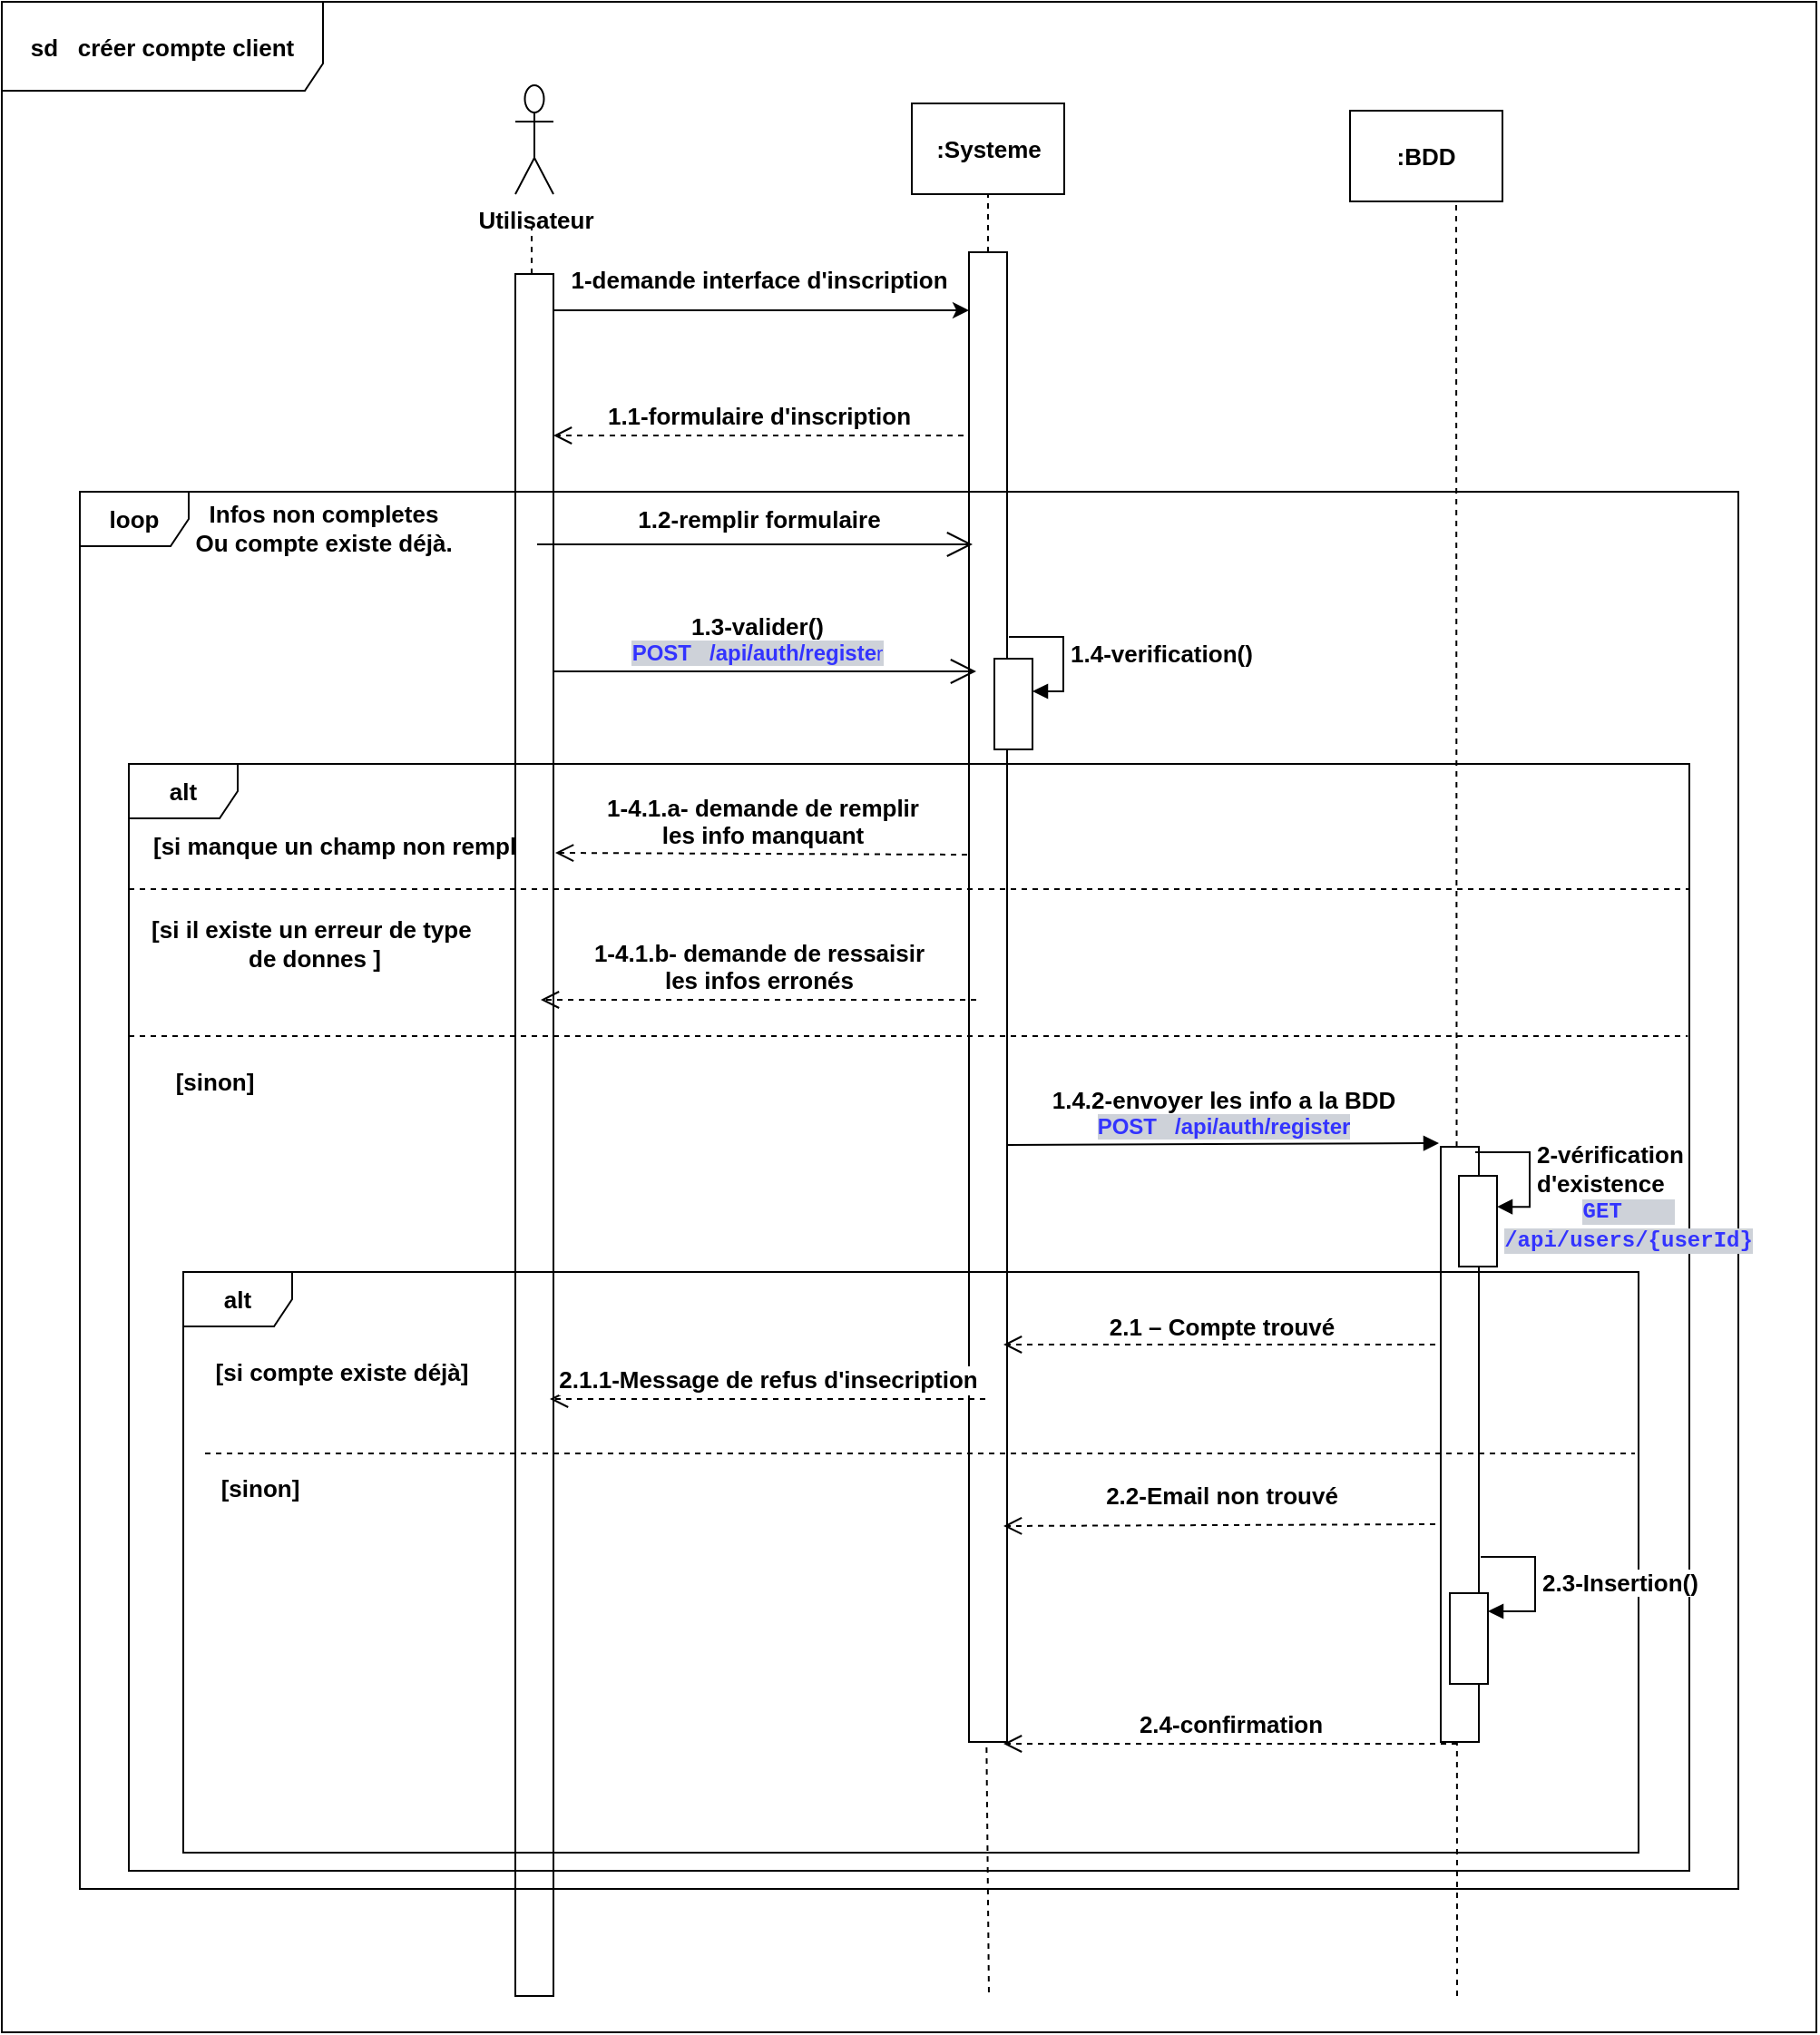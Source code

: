 <mxfile version="27.0.6">
  <diagram name="Page-1" id="2YBvvXClWsGukQMizWep">
    <mxGraphModel grid="1" page="1" gridSize="10" guides="1" tooltips="1" connect="1" arrows="1" fold="1" pageScale="1" pageWidth="850" pageHeight="1100" background="none" math="0" shadow="0">
      <root>
        <mxCell id="0" />
        <mxCell id="1" parent="0" />
        <mxCell id="Q1iTMB-8ikCz2ae4GP8V-36" value="" style="endArrow=none;dashed=1;html=1;rounded=0;fontStyle=1;fontSize=13;" edge="1" parent="1">
          <mxGeometry width="50" height="50" relative="1" as="geometry">
            <mxPoint x="-328" y="3111" as="sourcePoint" />
            <mxPoint x="-326" y="3320" as="targetPoint" />
          </mxGeometry>
        </mxCell>
        <mxCell id="Q1iTMB-8ikCz2ae4GP8V-37" value="" style="html=1;points=[[0,0,0,0,5],[0,1,0,0,-5],[1,0,0,0,5],[1,1,0,0,-5]];perimeter=orthogonalPerimeter;outlineConnect=0;targetShapes=umlLifeline;portConstraint=eastwest;newEdgeStyle={&quot;curved&quot;:0,&quot;rounded&quot;:0};fontStyle=1;fontSize=13;" vertex="1" parent="1">
          <mxGeometry x="-337" y="2359" width="21" height="821" as="geometry" />
        </mxCell>
        <mxCell id="Q1iTMB-8ikCz2ae4GP8V-56" value="" style="endArrow=none;dashed=1;html=1;rounded=0;fontStyle=1;fontSize=13;" edge="1" parent="1" source="Q1iTMB-8ikCz2ae4GP8V-28">
          <mxGeometry width="50" height="50" relative="1" as="geometry">
            <mxPoint x="-578" y="3330" as="sourcePoint" />
            <mxPoint x="-578" y="2345" as="targetPoint" />
          </mxGeometry>
        </mxCell>
        <mxCell id="Q1iTMB-8ikCz2ae4GP8V-1" value="Utilisateur" style="shape=umlActor;verticalLabelPosition=bottom;verticalAlign=top;html=1;outlineConnect=0;fontStyle=1;fontSize=13;" vertex="1" parent="1">
          <mxGeometry x="-587" y="2267" width="21" height="60" as="geometry" />
        </mxCell>
        <mxCell id="Q1iTMB-8ikCz2ae4GP8V-2" value=":Systeme" style="html=1;whiteSpace=wrap;fontStyle=1;fontSize=13;" vertex="1" parent="1">
          <mxGeometry x="-368.5" y="2277" width="84" height="50" as="geometry" />
        </mxCell>
        <mxCell id="Q1iTMB-8ikCz2ae4GP8V-3" value=":BDD" style="html=1;whiteSpace=wrap;fontStyle=1;fontSize=13;" vertex="1" parent="1">
          <mxGeometry x="-127" y="2281" width="84" height="50" as="geometry" />
        </mxCell>
        <mxCell id="Q1iTMB-8ikCz2ae4GP8V-4" value="" style="endArrow=none;dashed=1;html=1;rounded=0;entryX=0.5;entryY=1;entryDx=0;entryDy=0;fontStyle=1;fontSize=13;" edge="1" parent="1" source="Q1iTMB-8ikCz2ae4GP8V-37" target="Q1iTMB-8ikCz2ae4GP8V-2">
          <mxGeometry width="50" height="50" relative="1" as="geometry">
            <mxPoint x="-328" y="3561" as="sourcePoint" />
            <mxPoint x="-333" y="2332.333" as="targetPoint" />
          </mxGeometry>
        </mxCell>
        <mxCell id="Q1iTMB-8ikCz2ae4GP8V-5" value="" style="endArrow=none;dashed=1;html=1;rounded=0;entryX=0.5;entryY=1;entryDx=0;entryDy=0;fontStyle=1;fontSize=13;" edge="1" parent="1">
          <mxGeometry width="50" height="50" relative="1" as="geometry">
            <mxPoint x="-68" y="3320" as="sourcePoint" />
            <mxPoint x="-68.5" y="2331" as="targetPoint" />
          </mxGeometry>
        </mxCell>
        <mxCell id="Q1iTMB-8ikCz2ae4GP8V-6" value="" style="endArrow=classic;html=1;rounded=0;fontStyle=1;fontSize=13;" edge="1" parent="1" target="Q1iTMB-8ikCz2ae4GP8V-37">
          <mxGeometry width="50" height="50" relative="1" as="geometry">
            <mxPoint x="-573" y="2391" as="sourcePoint" />
            <mxPoint x="-433" y="2391" as="targetPoint" />
          </mxGeometry>
        </mxCell>
        <mxCell id="Q1iTMB-8ikCz2ae4GP8V-7" value="1-demande interface d&#39;inscription" style="text;html=1;align=center;verticalAlign=middle;resizable=0;points=[];autosize=1;strokeColor=none;fillColor=none;fontStyle=1;fontSize=13;" vertex="1" parent="1">
          <mxGeometry x="-558" y="2359" width="210" height="30" as="geometry" />
        </mxCell>
        <mxCell id="Q1iTMB-8ikCz2ae4GP8V-8" value="1.1-formulaire d&#39;inscription" style="html=1;verticalAlign=bottom;endArrow=open;dashed=1;endSize=8;curved=0;rounded=0;fontStyle=1;fontSize=13;" edge="1" parent="1" target="Q1iTMB-8ikCz2ae4GP8V-28">
          <mxGeometry relative="1" as="geometry">
            <mxPoint x="-340" y="2460" as="sourcePoint" />
            <mxPoint x="-573" y="2461" as="targetPoint" />
            <mxPoint as="offset" />
          </mxGeometry>
        </mxCell>
        <mxCell id="Q1iTMB-8ikCz2ae4GP8V-9" value="" style="endArrow=open;endFill=1;endSize=12;html=1;rounded=0;fontStyle=1;fontSize=13;" edge="1" parent="1">
          <mxGeometry width="160" relative="1" as="geometry">
            <mxPoint x="-573" y="2590" as="sourcePoint" />
            <mxPoint x="-333" y="2590" as="targetPoint" />
          </mxGeometry>
        </mxCell>
        <mxCell id="Q1iTMB-8ikCz2ae4GP8V-11" value="1.2-remplir formulaire" style="text;html=1;align=center;verticalAlign=middle;resizable=0;points=[];autosize=1;strokeColor=none;fillColor=none;fontStyle=1;fontSize=13;" vertex="1" parent="1">
          <mxGeometry x="-528" y="2491" width="150" height="30" as="geometry" />
        </mxCell>
        <mxCell id="Q1iTMB-8ikCz2ae4GP8V-13" value="[si manque un champ non rempli]" style="text;html=1;align=center;verticalAlign=middle;resizable=0;points=[];autosize=1;strokeColor=none;fillColor=none;strokeWidth=1;fontSize=13;fontStyle=1" vertex="1" parent="1">
          <mxGeometry x="-793" y="2671" width="220" height="30" as="geometry" />
        </mxCell>
        <mxCell id="Q1iTMB-8ikCz2ae4GP8V-14" value="1-4.1.a- demande de remplir&lt;div style=&quot;font-size: 13px;&quot;&gt;les info manquant&lt;/div&gt;" style="html=1;verticalAlign=bottom;endArrow=open;dashed=1;endSize=8;curved=0;rounded=0;fontStyle=1;fontSize=13;" edge="1" parent="1">
          <mxGeometry relative="1" as="geometry">
            <mxPoint x="-338" y="2691" as="sourcePoint" />
            <mxPoint x="-565" y="2690" as="targetPoint" />
            <mxPoint as="offset" />
          </mxGeometry>
        </mxCell>
        <mxCell id="Q1iTMB-8ikCz2ae4GP8V-15" value="" style="endArrow=none;dashed=1;html=1;rounded=0;fontStyle=1;fontSize=13;" edge="1" parent="1">
          <mxGeometry width="50" height="50" relative="1" as="geometry">
            <mxPoint x="-574" y="3041" as="sourcePoint" />
            <mxPoint x="-574" y="3091" as="targetPoint" />
          </mxGeometry>
        </mxCell>
        <mxCell id="Q1iTMB-8ikCz2ae4GP8V-18" value="1.4-verification()" style="html=1;align=left;spacingLeft=2;endArrow=block;rounded=0;edgeStyle=orthogonalEdgeStyle;curved=0;rounded=0;fontStyle=1;fontSize=13;" edge="1" parent="1" target="Q1iTMB-8ikCz2ae4GP8V-17">
          <mxGeometry relative="1" as="geometry">
            <mxPoint x="-315" y="2571" as="sourcePoint" />
            <Array as="points">
              <mxPoint x="-285" y="2571" />
              <mxPoint x="-285" y="2601" />
            </Array>
            <mxPoint x="-294" y="2601.059" as="targetPoint" />
          </mxGeometry>
        </mxCell>
        <mxCell id="Q1iTMB-8ikCz2ae4GP8V-19" value="" style="html=1;verticalAlign=bottom;endArrow=block;curved=0;rounded=0;fontStyle=1;fontSize=13;" edge="1" parent="1">
          <mxGeometry width="80" relative="1" as="geometry">
            <mxPoint x="-316" y="2851" as="sourcePoint" />
            <mxPoint x="-78" y="2850" as="targetPoint" />
          </mxGeometry>
        </mxCell>
        <mxCell id="Q1iTMB-8ikCz2ae4GP8V-20" value="[sinon]" style="text;html=1;align=center;verticalAlign=middle;resizable=0;points=[];autosize=1;strokeColor=none;fillColor=none;fontStyle=1;fontSize=13;" vertex="1" parent="1">
          <mxGeometry x="-783" y="2801" width="60" height="30" as="geometry" />
        </mxCell>
        <mxCell id="Q1iTMB-8ikCz2ae4GP8V-21" value="" style="html=1;points=[[0,0,0,0,5],[0,1,0,0,-5],[1,0,0,0,5],[1,1,0,0,-5]];perimeter=orthogonalPerimeter;outlineConnect=0;targetShapes=umlLifeline;portConstraint=eastwest;newEdgeStyle={&quot;curved&quot;:0,&quot;rounded&quot;:0};fontStyle=1;fontSize=13;" vertex="1" parent="1">
          <mxGeometry x="-77" y="2852" width="21" height="328" as="geometry" />
        </mxCell>
        <mxCell id="Q1iTMB-8ikCz2ae4GP8V-22" value="" style="html=1;points=[[0,0,0,0,5],[0,1,0,0,-5],[1,0,0,0,5],[1,1,0,0,-5]];perimeter=orthogonalPerimeter;outlineConnect=0;targetShapes=umlLifeline;portConstraint=eastwest;newEdgeStyle={&quot;curved&quot;:0,&quot;rounded&quot;:0};fontStyle=1;fontSize=13;" vertex="1" parent="1">
          <mxGeometry x="-67" y="2868" width="21" height="50" as="geometry" />
        </mxCell>
        <mxCell id="Q1iTMB-8ikCz2ae4GP8V-23" value="2-vérification&lt;div style=&quot;font-size: 13px;&quot;&gt;d&#39;existence&lt;/div&gt;" style="html=1;align=left;spacingLeft=2;endArrow=block;rounded=0;edgeStyle=orthogonalEdgeStyle;curved=0;rounded=0;fontStyle=1;fontSize=13;" edge="1" parent="1">
          <mxGeometry relative="1" as="geometry">
            <mxPoint x="-58" y="2855" as="sourcePoint" />
            <Array as="points">
              <mxPoint x="-28" y="2885" />
            </Array>
            <mxPoint x="-46" y="2885.059" as="targetPoint" />
          </mxGeometry>
        </mxCell>
        <mxCell id="Q1iTMB-8ikCz2ae4GP8V-24" value="" style="html=1;verticalAlign=bottom;endArrow=open;dashed=1;endSize=8;curved=0;rounded=0;fontStyle=1;fontSize=13;" edge="1" parent="1">
          <mxGeometry x="0.042" y="-30" relative="1" as="geometry">
            <mxPoint x="-80" y="2961" as="sourcePoint" />
            <mxPoint x="-318" y="2961" as="targetPoint" />
            <mxPoint as="offset" />
          </mxGeometry>
        </mxCell>
        <mxCell id="Q1iTMB-8ikCz2ae4GP8V-25" value="2.1 – Compte trouvé" style="edgeLabel;html=1;align=center;verticalAlign=middle;resizable=0;points=[];fontStyle=1;fontSize=13;" connectable="0" vertex="1" parent="Q1iTMB-8ikCz2ae4GP8V-24">
          <mxGeometry x="-0.008" relative="1" as="geometry">
            <mxPoint y="-10" as="offset" />
          </mxGeometry>
        </mxCell>
        <mxCell id="Q1iTMB-8ikCz2ae4GP8V-27" value="" style="endArrow=none;dashed=1;html=1;rounded=0;entryX=0.5;entryY=1;entryDx=0;entryDy=0;fontStyle=1;fontSize=13;" edge="1" parent="1" target="Q1iTMB-8ikCz2ae4GP8V-28">
          <mxGeometry width="50" height="50" relative="1" as="geometry">
            <mxPoint x="-578" y="3111" as="sourcePoint" />
            <mxPoint x="-578.5" y="2359" as="targetPoint" />
          </mxGeometry>
        </mxCell>
        <mxCell id="Q1iTMB-8ikCz2ae4GP8V-28" value="" style="html=1;points=[[0,0,0,0,5],[0,1,0,0,-5],[1,0,0,0,5],[1,1,0,0,-5]];perimeter=orthogonalPerimeter;outlineConnect=0;targetShapes=umlLifeline;portConstraint=eastwest;newEdgeStyle={&quot;curved&quot;:0,&quot;rounded&quot;:0};fontStyle=1;fontSize=13;" vertex="1" parent="1">
          <mxGeometry x="-587" y="2371" width="21" height="949" as="geometry" />
        </mxCell>
        <mxCell id="Q1iTMB-8ikCz2ae4GP8V-29" value="alt" style="shape=umlFrame;whiteSpace=wrap;html=1;pointerEvents=0;fontStyle=1;fontSize=13;" vertex="1" parent="1">
          <mxGeometry x="-770" y="2921" width="802" height="320" as="geometry" />
        </mxCell>
        <mxCell id="Q1iTMB-8ikCz2ae4GP8V-30" value="alt" style="shape=umlFrame;whiteSpace=wrap;html=1;pointerEvents=0;fontStyle=1;fontSize=13;" vertex="1" parent="1">
          <mxGeometry x="-800" y="2641" width="860" height="610" as="geometry" />
        </mxCell>
        <mxCell id="Q1iTMB-8ikCz2ae4GP8V-31" value="[si compte existe déjà]" style="text;html=1;align=center;verticalAlign=middle;resizable=0;points=[];autosize=1;strokeColor=none;fillColor=none;fontStyle=1;fontSize=13;" vertex="1" parent="1">
          <mxGeometry x="-758" y="2961" width="150" height="30" as="geometry" />
        </mxCell>
        <mxCell id="Q1iTMB-8ikCz2ae4GP8V-32" value="loop" style="shape=umlFrame;whiteSpace=wrap;html=1;pointerEvents=0;fontStyle=1;fontSize=13;" vertex="1" parent="1">
          <mxGeometry x="-827" y="2491" width="914" height="770" as="geometry" />
        </mxCell>
        <mxCell id="Q1iTMB-8ikCz2ae4GP8V-33" value="Infos non completes&lt;div style=&quot;font-size: 13px;&quot;&gt;Ou compte existe déjà.&lt;/div&gt;" style="text;html=1;align=center;verticalAlign=middle;resizable=0;points=[];autosize=1;strokeColor=none;fillColor=none;fontStyle=1;fontSize=13;" vertex="1" parent="1">
          <mxGeometry x="-773" y="2491" width="160" height="40" as="geometry" />
        </mxCell>
        <mxCell id="Q1iTMB-8ikCz2ae4GP8V-34" value="" style="endArrow=none;dashed=1;html=1;rounded=0;fontStyle=1;fontSize=13;" edge="1" parent="1">
          <mxGeometry width="50" height="50" relative="1" as="geometry">
            <mxPoint x="-800" y="2710" as="sourcePoint" />
            <mxPoint x="60" y="2710" as="targetPoint" />
          </mxGeometry>
        </mxCell>
        <mxCell id="Q1iTMB-8ikCz2ae4GP8V-35" value="" style="endArrow=none;dashed=1;html=1;rounded=0;fontStyle=1;fontSize=13;" edge="1" parent="1">
          <mxGeometry width="50" height="50" relative="1" as="geometry">
            <mxPoint x="-758" y="3021" as="sourcePoint" />
            <mxPoint x="30" y="3021" as="targetPoint" />
          </mxGeometry>
        </mxCell>
        <mxCell id="Q1iTMB-8ikCz2ae4GP8V-38" value="[sinon]" style="text;html=1;align=center;verticalAlign=middle;resizable=0;points=[];autosize=1;strokeColor=none;fillColor=none;fontStyle=1;fontSize=13;" vertex="1" parent="1">
          <mxGeometry x="-758" y="3025" width="60" height="30" as="geometry" />
        </mxCell>
        <mxCell id="Q1iTMB-8ikCz2ae4GP8V-39" value="2.1.1-Message de refus d&#39;insecription" style="html=1;verticalAlign=bottom;endArrow=open;dashed=1;endSize=8;curved=0;rounded=0;fontStyle=1;fontSize=13;" edge="1" parent="1">
          <mxGeometry relative="1" as="geometry">
            <mxPoint x="-328" y="2991" as="sourcePoint" />
            <mxPoint x="-568" y="2991" as="targetPoint" />
          </mxGeometry>
        </mxCell>
        <mxCell id="Q1iTMB-8ikCz2ae4GP8V-41" value="" style="html=1;verticalAlign=bottom;endArrow=open;dashed=1;endSize=8;curved=0;rounded=0;fontStyle=1;fontSize=13;" edge="1" parent="1">
          <mxGeometry x="0.042" y="-30" relative="1" as="geometry">
            <mxPoint x="-80" y="3060" as="sourcePoint" />
            <mxPoint x="-318" y="3061" as="targetPoint" />
            <mxPoint as="offset" />
          </mxGeometry>
        </mxCell>
        <mxCell id="Q1iTMB-8ikCz2ae4GP8V-43" value="sd&amp;nbsp; &amp;nbsp;créer compte client" style="shape=umlFrame;whiteSpace=wrap;html=1;pointerEvents=0;width=177;height=49;fontStyle=1;fontSize=13;" vertex="1" parent="1">
          <mxGeometry x="-870" y="2221" width="1000" height="1119" as="geometry" />
        </mxCell>
        <mxCell id="Q1iTMB-8ikCz2ae4GP8V-42" value="2.2-Email non trouvé" style="text;html=1;align=center;verticalAlign=middle;resizable=0;points=[];autosize=1;strokeColor=none;fillColor=none;fontStyle=1;fontSize=13;" vertex="1" parent="1">
          <mxGeometry x="-268" y="3029" width="140" height="30" as="geometry" />
        </mxCell>
        <mxCell id="Q1iTMB-8ikCz2ae4GP8V-46" value="" style="html=1;points=[[0,0,0,0,5],[0,1,0,0,-5],[1,0,0,0,5],[1,1,0,0,-5]];perimeter=orthogonalPerimeter;outlineConnect=0;targetShapes=umlLifeline;portConstraint=eastwest;newEdgeStyle={&quot;curved&quot;:0,&quot;rounded&quot;:0};fontStyle=1;fontSize=13;" vertex="1" parent="1">
          <mxGeometry x="-72" y="3098" width="21" height="50" as="geometry" />
        </mxCell>
        <mxCell id="Q1iTMB-8ikCz2ae4GP8V-47" value="2.3-Insertion()" style="html=1;align=left;spacingLeft=2;endArrow=block;rounded=0;edgeStyle=orthogonalEdgeStyle;curved=0;rounded=0;fontStyle=1;fontSize=13;" edge="1" parent="1" target="Q1iTMB-8ikCz2ae4GP8V-46">
          <mxGeometry x="0.011" relative="1" as="geometry">
            <mxPoint x="-55" y="3078" as="sourcePoint" />
            <Array as="points">
              <mxPoint x="-25" y="3078" />
              <mxPoint x="-25" y="3108" />
            </Array>
            <mxPoint x="-43" y="3108" as="targetPoint" />
            <mxPoint as="offset" />
          </mxGeometry>
        </mxCell>
        <mxCell id="Q1iTMB-8ikCz2ae4GP8V-48" value="2.4-confirmation" style="html=1;verticalAlign=bottom;endArrow=open;dashed=1;endSize=8;curved=0;rounded=0;fontStyle=1;fontSize=13;" edge="1" parent="1">
          <mxGeometry relative="1" as="geometry">
            <mxPoint x="-68" y="3181" as="sourcePoint" />
            <mxPoint x="-318" y="3181" as="targetPoint" />
          </mxGeometry>
        </mxCell>
        <mxCell id="Q1iTMB-8ikCz2ae4GP8V-49" value="" style="endArrow=none;dashed=1;html=1;rounded=0;entryX=0.999;entryY=0.246;entryDx=0;entryDy=0;entryPerimeter=0;fontStyle=1;fontSize=13;" edge="1" parent="1" target="Q1iTMB-8ikCz2ae4GP8V-30">
          <mxGeometry width="50" height="50" relative="1" as="geometry">
            <mxPoint x="-800" y="2791" as="sourcePoint" />
            <mxPoint x="87" y="2790.2" as="targetPoint" />
          </mxGeometry>
        </mxCell>
        <mxCell id="Q1iTMB-8ikCz2ae4GP8V-50" value="&lt;font style=&quot;font-size: 13px;&quot;&gt;[si il existe un erreur de type&amp;nbsp;&lt;/font&gt;&lt;div&gt;&lt;font style=&quot;font-size: 13px;&quot;&gt;de donnes&amp;nbsp;]&lt;/font&gt;&lt;/div&gt;" style="text;html=1;align=center;verticalAlign=middle;resizable=0;points=[];autosize=1;strokeColor=none;fillColor=none;fontStyle=1;fontSize=13;" vertex="1" parent="1">
          <mxGeometry x="-793" y="2720" width="190" height="40" as="geometry" />
        </mxCell>
        <mxCell id="Q1iTMB-8ikCz2ae4GP8V-51" value="1-4.1.b- demande de ressaisir&lt;div style=&quot;font-size: 13px;&quot;&gt;les infos erronés&lt;/div&gt;" style="html=1;verticalAlign=bottom;endArrow=open;dashed=1;endSize=8;curved=0;rounded=0;fontStyle=1;fontSize=13;" edge="1" parent="1">
          <mxGeometry relative="1" as="geometry">
            <mxPoint x="-333" y="2771" as="sourcePoint" />
            <mxPoint x="-573" y="2771" as="targetPoint" />
            <mxPoint as="offset" />
          </mxGeometry>
        </mxCell>
        <mxCell id="Q1iTMB-8ikCz2ae4GP8V-17" value="" style="html=1;points=[[0,0,0,0,5],[0,1,0,0,-5],[1,0,0,0,5],[1,1,0,0,-5]];perimeter=orthogonalPerimeter;outlineConnect=0;targetShapes=umlLifeline;portConstraint=eastwest;newEdgeStyle={&quot;curved&quot;:0,&quot;rounded&quot;:0};fontStyle=1;fontSize=13;" vertex="1" parent="1">
          <mxGeometry x="-323" y="2583" width="21" height="50" as="geometry" />
        </mxCell>
        <mxCell id="MJX_NHamWHt-4fgjNIx1-1" value="&lt;span style=&quot;font-size: 13px; font-weight: 700; background-color: rgb(255, 255, 255);&quot;&gt;1.3-valider()&lt;/span&gt;&lt;div&gt;&lt;div style=&quot;&quot;&gt;&lt;font style=&quot;color: rgb(51, 51, 255); background-color: rgb(206, 210, 217);&quot;&gt;&lt;b style=&quot;&quot;&gt;&lt;font&gt;POST&amp;nbsp; &amp;nbsp;/api/auth/registe&lt;/font&gt;&lt;/b&gt;&lt;span style=&quot;font-size: 11px;&quot;&gt;r&lt;/span&gt;&lt;/font&gt;&lt;/div&gt;&lt;/div&gt;" style="text;html=1;align=center;verticalAlign=middle;resizable=0;points=[];autosize=1;strokeColor=none;fillColor=none;" vertex="1" parent="1">
          <mxGeometry x="-534.5" y="2552" width="160" height="40" as="geometry" />
        </mxCell>
        <mxCell id="MJX_NHamWHt-4fgjNIx1-3" value="" style="endArrow=open;endFill=1;endSize=12;html=1;rounded=0;fontStyle=1;fontSize=13;" edge="1" parent="1">
          <mxGeometry width="160" relative="1" as="geometry">
            <mxPoint x="-575" y="2520" as="sourcePoint" />
            <mxPoint x="-335" y="2520" as="targetPoint" />
          </mxGeometry>
        </mxCell>
        <mxCell id="MJX_NHamWHt-4fgjNIx1-4" value="&lt;span style=&quot;font-family: ui-monospace, SFMono-Regular, &amp;quot;SF Mono&amp;quot;, Menlo, Consolas, &amp;quot;Liberation Mono&amp;quot;, monospace; white-space: break-spaces; background-color: rgb(206, 210, 217);&quot;&gt;&lt;font style=&quot;color: rgb(51, 51, 255);&quot;&gt;&lt;b style=&quot;&quot;&gt;GET    /api/users/{userId}&lt;/b&gt;&lt;/font&gt;&lt;/span&gt;" style="text;html=1;align=center;verticalAlign=middle;resizable=0;points=[];autosize=1;strokeColor=none;fillColor=none;" vertex="1" parent="1">
          <mxGeometry x="-79" y="2880" width="210" height="30" as="geometry" />
        </mxCell>
        <mxCell id="muGOzDgIoK_mNIusn2Jo-1" value="&lt;span style=&quot;font-size: 13px; font-weight: 700; background-color: rgb(255, 255, 255);&quot;&gt;1.4.2-envoyer les info a la BDD&lt;/span&gt;&lt;div style=&quot;&quot;&gt;&lt;span style=&quot;color: rgb(51, 51, 255); background-color: rgb(206, 210, 217);&quot;&gt;&lt;font&gt;&lt;b style=&quot;&quot;&gt;POST&amp;nbsp; &amp;nbsp;/api/auth/register&lt;/b&gt;&lt;/font&gt;&lt;/span&gt;&lt;/div&gt;" style="text;html=1;align=center;verticalAlign=middle;resizable=0;points=[];autosize=1;strokeColor=none;fillColor=none;" vertex="1" parent="1">
          <mxGeometry x="-302" y="2813" width="210" height="40" as="geometry" />
        </mxCell>
      </root>
    </mxGraphModel>
  </diagram>
</mxfile>
